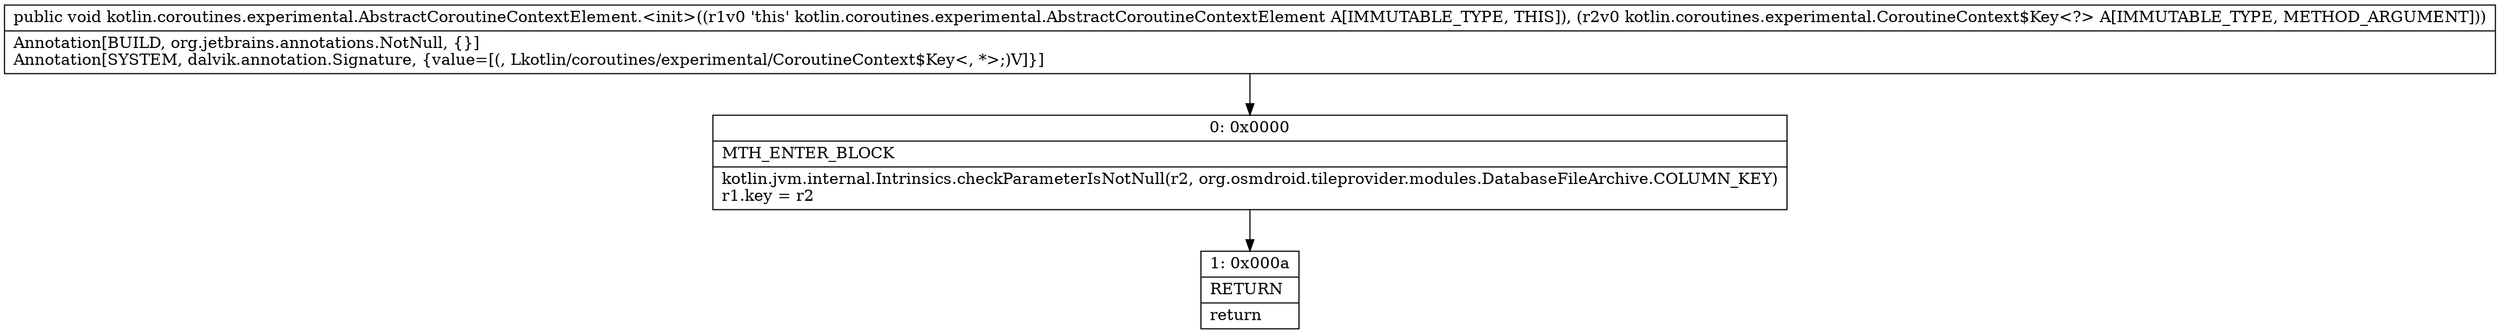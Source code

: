 digraph "CFG forkotlin.coroutines.experimental.AbstractCoroutineContextElement.\<init\>(Lkotlin\/coroutines\/experimental\/CoroutineContext$Key;)V" {
Node_0 [shape=record,label="{0\:\ 0x0000|MTH_ENTER_BLOCK\l|kotlin.jvm.internal.Intrinsics.checkParameterIsNotNull(r2, org.osmdroid.tileprovider.modules.DatabaseFileArchive.COLUMN_KEY)\lr1.key = r2\l}"];
Node_1 [shape=record,label="{1\:\ 0x000a|RETURN\l|return\l}"];
MethodNode[shape=record,label="{public void kotlin.coroutines.experimental.AbstractCoroutineContextElement.\<init\>((r1v0 'this' kotlin.coroutines.experimental.AbstractCoroutineContextElement A[IMMUTABLE_TYPE, THIS]), (r2v0 kotlin.coroutines.experimental.CoroutineContext$Key\<?\> A[IMMUTABLE_TYPE, METHOD_ARGUMENT]))  | Annotation[BUILD, org.jetbrains.annotations.NotNull, \{\}]\lAnnotation[SYSTEM, dalvik.annotation.Signature, \{value=[(, Lkotlin\/coroutines\/experimental\/CoroutineContext$Key\<, *\>;)V]\}]\l}"];
MethodNode -> Node_0;
Node_0 -> Node_1;
}

